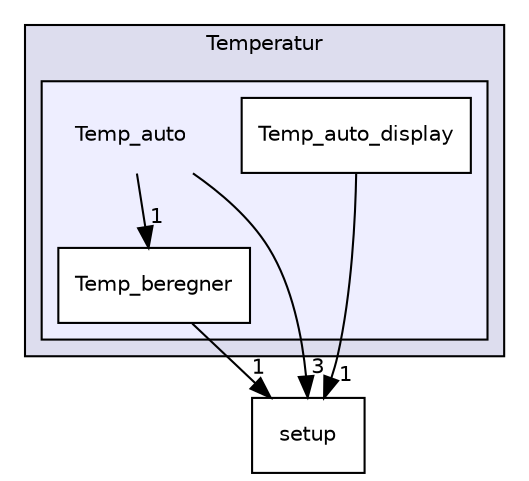digraph "Temperatur/Temp_auto" {
  compound=true
  node [ fontsize="10", fontname="Helvetica"];
  edge [ labelfontsize="10", labelfontname="Helvetica"];
  subgraph clusterdir_3e5f63dad56067a02c062d794aa452a2 {
    graph [ bgcolor="#ddddee", pencolor="black", label="Temperatur" fontname="Helvetica", fontsize="10", URL="dir_3e5f63dad56067a02c062d794aa452a2.html"]
  subgraph clusterdir_ed03ee7a0c350edb48fa8bfa7ecf1ae8 {
    graph [ bgcolor="#eeeeff", pencolor="black", label="" URL="dir_ed03ee7a0c350edb48fa8bfa7ecf1ae8.html"];
    dir_ed03ee7a0c350edb48fa8bfa7ecf1ae8 [shape=plaintext label="Temp_auto"];
    dir_b6d24fc7a45a2ebb6afea00423ecfc68 [shape=box label="Temp_auto_display" color="black" fillcolor="white" style="filled" URL="dir_b6d24fc7a45a2ebb6afea00423ecfc68.html"];
    dir_0173f08f0ece2fe8ff373512ae7dbec1 [shape=box label="Temp_beregner" color="black" fillcolor="white" style="filled" URL="dir_0173f08f0ece2fe8ff373512ae7dbec1.html"];
  }
  }
  dir_23cb120d669071c3724c6f6330318f9c [shape=box label="setup" URL="dir_23cb120d669071c3724c6f6330318f9c.html"];
  dir_ed03ee7a0c350edb48fa8bfa7ecf1ae8->dir_23cb120d669071c3724c6f6330318f9c [headlabel="3", labeldistance=1.5 headhref="dir_000029_000027.html"];
  dir_ed03ee7a0c350edb48fa8bfa7ecf1ae8->dir_0173f08f0ece2fe8ff373512ae7dbec1 [headlabel="1", labeldistance=1.5 headhref="dir_000029_000031.html"];
  dir_0173f08f0ece2fe8ff373512ae7dbec1->dir_23cb120d669071c3724c6f6330318f9c [headlabel="1", labeldistance=1.5 headhref="dir_000031_000027.html"];
  dir_b6d24fc7a45a2ebb6afea00423ecfc68->dir_23cb120d669071c3724c6f6330318f9c [headlabel="1", labeldistance=1.5 headhref="dir_000030_000027.html"];
}
